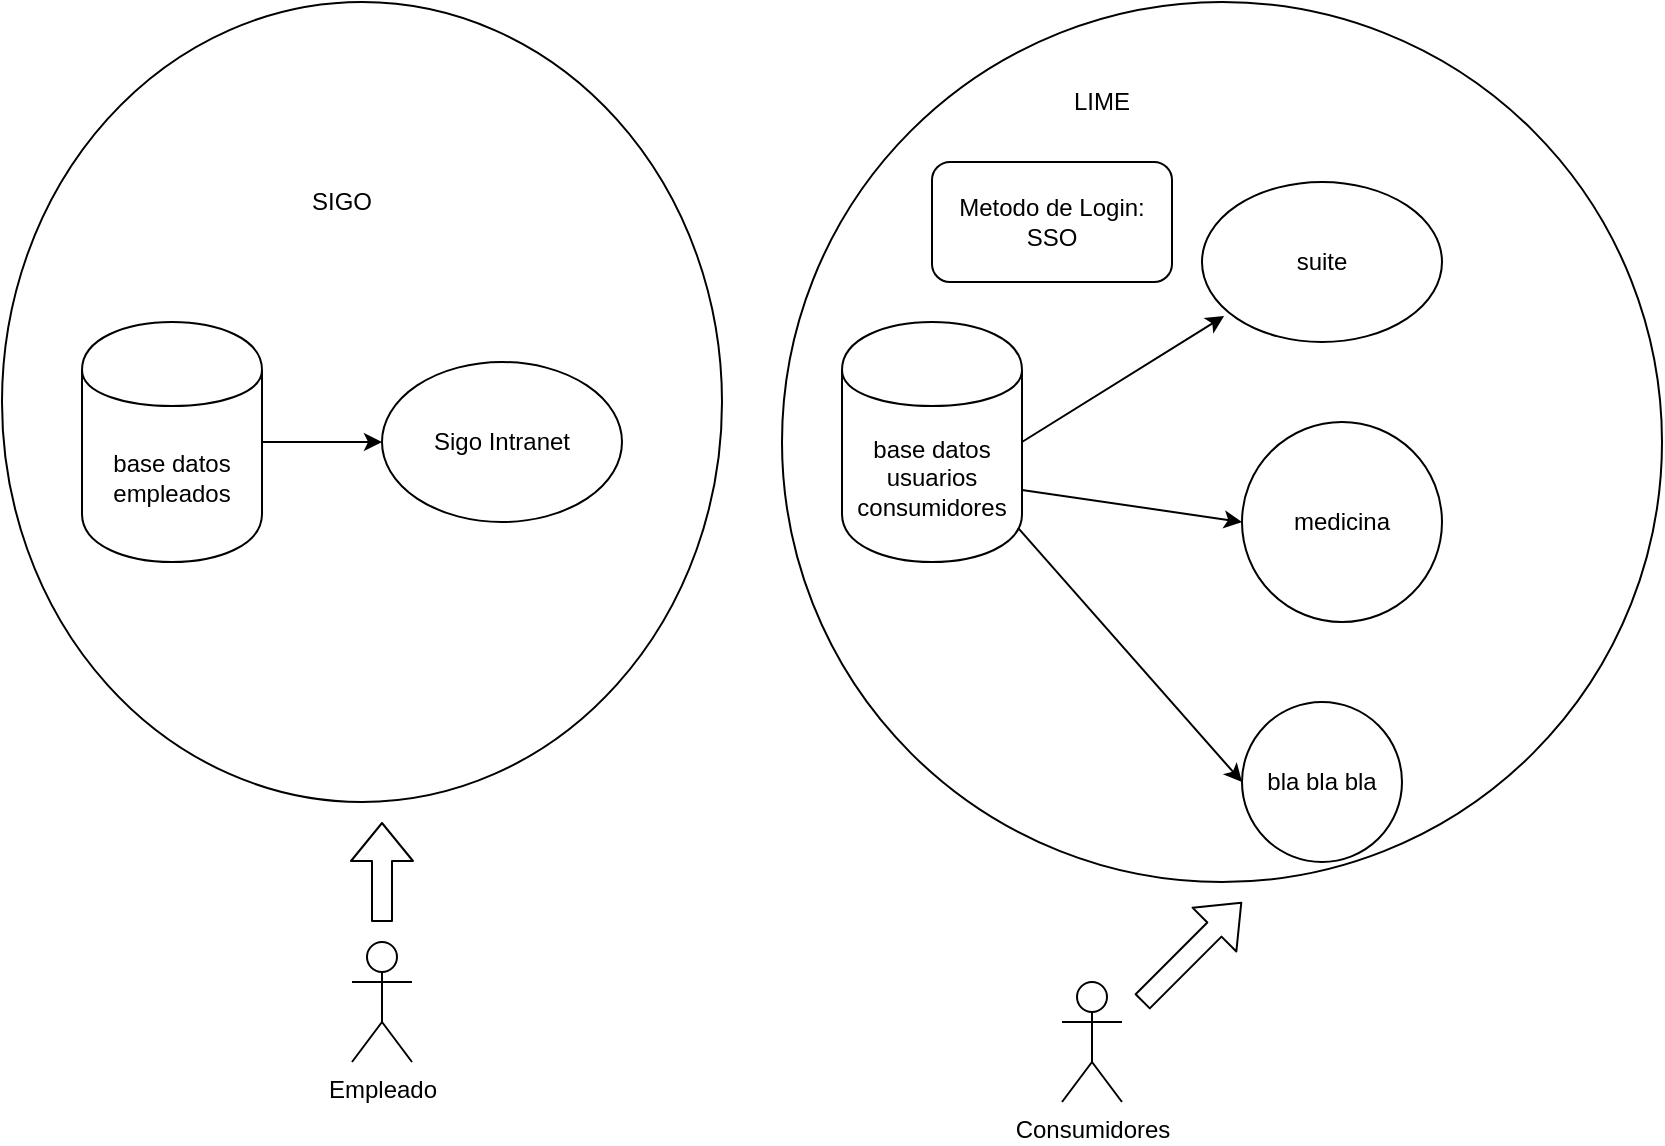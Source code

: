 <mxfile version="12.2.4" type="github" pages="1">
  <diagram id="ly9STaorA2YmSNkArSBv" name="Page-1">
    <mxGraphModel dx="1948" dy="730" grid="1" gridSize="10" guides="1" tooltips="1" connect="1" arrows="1" fold="1" page="1" pageScale="1" pageWidth="850" pageHeight="1100" math="0" shadow="0">
      <root>
        <mxCell id="0"/>
        <mxCell id="1" parent="0"/>
        <mxCell id="K1ijSdW7afOyy3gnSMGL-20" value="" style="ellipse;whiteSpace=wrap;html=1;aspect=fixed;" vertex="1" parent="1">
          <mxGeometry x="380" y="140" width="440" height="440" as="geometry"/>
        </mxCell>
        <mxCell id="K1ijSdW7afOyy3gnSMGL-19" value="" style="ellipse;whiteSpace=wrap;html=1;" vertex="1" parent="1">
          <mxGeometry x="-10" y="140" width="360" height="400" as="geometry"/>
        </mxCell>
        <mxCell id="K1ijSdW7afOyy3gnSMGL-1" value="base datos empleados" style="shape=cylinder;whiteSpace=wrap;html=1;boundedLbl=1;backgroundOutline=1;" vertex="1" parent="1">
          <mxGeometry x="30" y="300" width="90" height="120" as="geometry"/>
        </mxCell>
        <mxCell id="K1ijSdW7afOyy3gnSMGL-2" value="suite" style="ellipse;whiteSpace=wrap;html=1;" vertex="1" parent="1">
          <mxGeometry x="590" y="230" width="120" height="80" as="geometry"/>
        </mxCell>
        <mxCell id="K1ijSdW7afOyy3gnSMGL-3" value="medicina" style="ellipse;whiteSpace=wrap;html=1;aspect=fixed;" vertex="1" parent="1">
          <mxGeometry x="610" y="350" width="100" height="100" as="geometry"/>
        </mxCell>
        <mxCell id="K1ijSdW7afOyy3gnSMGL-4" value="bla bla bla" style="ellipse;whiteSpace=wrap;html=1;aspect=fixed;" vertex="1" parent="1">
          <mxGeometry x="610" y="490" width="80" height="80" as="geometry"/>
        </mxCell>
        <mxCell id="K1ijSdW7afOyy3gnSMGL-5" value="base datos usuarios consumidores" style="shape=cylinder;whiteSpace=wrap;html=1;boundedLbl=1;backgroundOutline=1;" vertex="1" parent="1">
          <mxGeometry x="410" y="300" width="90" height="120" as="geometry"/>
        </mxCell>
        <mxCell id="K1ijSdW7afOyy3gnSMGL-7" value="" style="endArrow=classic;html=1;entryX=0.092;entryY=0.838;entryDx=0;entryDy=0;entryPerimeter=0;exitX=1;exitY=0.5;exitDx=0;exitDy=0;" edge="1" parent="1" source="K1ijSdW7afOyy3gnSMGL-5" target="K1ijSdW7afOyy3gnSMGL-2">
          <mxGeometry width="50" height="50" relative="1" as="geometry">
            <mxPoint x="90" y="640" as="sourcePoint"/>
            <mxPoint x="140" y="590" as="targetPoint"/>
          </mxGeometry>
        </mxCell>
        <mxCell id="K1ijSdW7afOyy3gnSMGL-8" value="" style="endArrow=classic;html=1;entryX=0;entryY=0.5;entryDx=0;entryDy=0;exitX=1;exitY=0.7;exitDx=0;exitDy=0;" edge="1" parent="1" source="K1ijSdW7afOyy3gnSMGL-5" target="K1ijSdW7afOyy3gnSMGL-3">
          <mxGeometry width="50" height="50" relative="1" as="geometry">
            <mxPoint x="450" y="530" as="sourcePoint"/>
            <mxPoint x="500" y="480" as="targetPoint"/>
          </mxGeometry>
        </mxCell>
        <mxCell id="K1ijSdW7afOyy3gnSMGL-9" value="" style="endArrow=classic;html=1;entryX=0;entryY=0.5;entryDx=0;entryDy=0;exitX=0.978;exitY=0.858;exitDx=0;exitDy=0;exitPerimeter=0;" edge="1" parent="1" source="K1ijSdW7afOyy3gnSMGL-5" target="K1ijSdW7afOyy3gnSMGL-4">
          <mxGeometry width="50" height="50" relative="1" as="geometry">
            <mxPoint x="480" y="500" as="sourcePoint"/>
            <mxPoint x="530" y="450" as="targetPoint"/>
          </mxGeometry>
        </mxCell>
        <mxCell id="K1ijSdW7afOyy3gnSMGL-10" value="LIME" style="text;html=1;strokeColor=none;fillColor=none;align=center;verticalAlign=middle;whiteSpace=wrap;rounded=0;" vertex="1" parent="1">
          <mxGeometry x="520" y="180" width="40" height="20" as="geometry"/>
        </mxCell>
        <mxCell id="K1ijSdW7afOyy3gnSMGL-11" value="SIGO" style="text;html=1;strokeColor=none;fillColor=none;align=center;verticalAlign=middle;whiteSpace=wrap;rounded=0;" vertex="1" parent="1">
          <mxGeometry x="140" y="230" width="40" height="20" as="geometry"/>
        </mxCell>
        <mxCell id="K1ijSdW7afOyy3gnSMGL-12" value="Sigo Intranet" style="ellipse;whiteSpace=wrap;html=1;" vertex="1" parent="1">
          <mxGeometry x="180" y="320" width="120" height="80" as="geometry"/>
        </mxCell>
        <mxCell id="K1ijSdW7afOyy3gnSMGL-14" value="" style="endArrow=classic;html=1;entryX=0;entryY=0.5;entryDx=0;entryDy=0;exitX=1;exitY=0.5;exitDx=0;exitDy=0;" edge="1" parent="1" source="K1ijSdW7afOyy3gnSMGL-1" target="K1ijSdW7afOyy3gnSMGL-12">
          <mxGeometry width="50" height="50" relative="1" as="geometry">
            <mxPoint x="30" y="640" as="sourcePoint"/>
            <mxPoint x="80" y="590" as="targetPoint"/>
          </mxGeometry>
        </mxCell>
        <mxCell id="K1ijSdW7afOyy3gnSMGL-15" value="Metodo de Login: SSO" style="rounded=1;whiteSpace=wrap;html=1;" vertex="1" parent="1">
          <mxGeometry x="455" y="220" width="120" height="60" as="geometry"/>
        </mxCell>
        <mxCell id="K1ijSdW7afOyy3gnSMGL-16" value="Empleado" style="shape=umlActor;verticalLabelPosition=bottom;labelBackgroundColor=#ffffff;verticalAlign=top;html=1;outlineConnect=0;" vertex="1" parent="1">
          <mxGeometry x="165" y="610" width="30" height="60" as="geometry"/>
        </mxCell>
        <mxCell id="K1ijSdW7afOyy3gnSMGL-21" value="Consumidores" style="shape=umlActor;verticalLabelPosition=bottom;labelBackgroundColor=#ffffff;verticalAlign=top;html=1;outlineConnect=0;" vertex="1" parent="1">
          <mxGeometry x="520" y="630" width="30" height="60" as="geometry"/>
        </mxCell>
        <mxCell id="K1ijSdW7afOyy3gnSMGL-22" value="" style="shape=flexArrow;endArrow=classic;html=1;" edge="1" parent="1">
          <mxGeometry width="50" height="50" relative="1" as="geometry">
            <mxPoint x="560" y="640" as="sourcePoint"/>
            <mxPoint x="610" y="590" as="targetPoint"/>
          </mxGeometry>
        </mxCell>
        <mxCell id="K1ijSdW7afOyy3gnSMGL-23" value="" style="shape=flexArrow;endArrow=classic;html=1;" edge="1" parent="1">
          <mxGeometry width="50" height="50" relative="1" as="geometry">
            <mxPoint x="180" y="600" as="sourcePoint"/>
            <mxPoint x="180" y="550" as="targetPoint"/>
          </mxGeometry>
        </mxCell>
      </root>
    </mxGraphModel>
  </diagram>
</mxfile>
